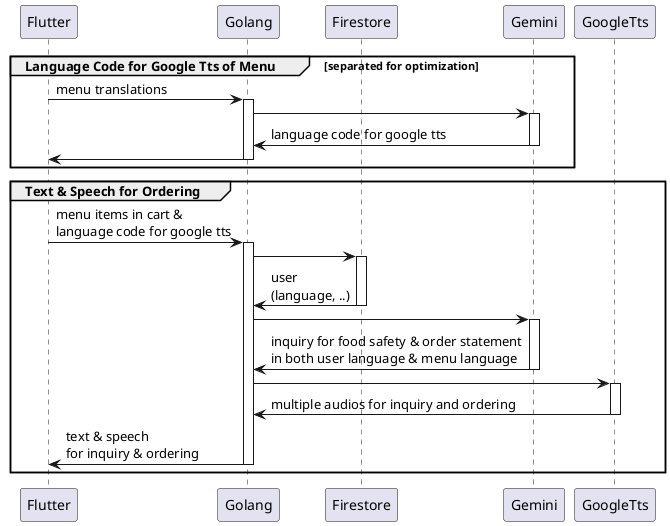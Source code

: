 @startuml text_and_speech_for_ordering_seq

participant Flutter as FL order 1
participant Golang as GO order 2
participant Firestore as FS order 3
participant Gemini as GM order 4
participant GoogleTts as GT order 5

group Language Code for Google Tts of Menu [separated for optimization]
FL -> GO: menu translations
activate GO
GO -> GM
activate GM
GO <- GM : language code for google tts
deactivate GM
FL <- GO
deactivate GO
end

group Text & Speech for Ordering
FL -> GO: menu items in cart &\nlanguage code for google tts
activate GO
GO -> FS
activate FS
GO <- FS: user\n(language, ..)
deactivate FS
GO -> GM
activate GM
GO <- GM: inquiry for food safety & order statement\nin both user language & menu language
deactivate GM
GO -> GT
activate GT
GO <- GT: multiple audios for inquiry and ordering
deactivate GT
FL <- GO: text & speech\nfor inquiry & ordering
deactivate GO
end

@enduml
